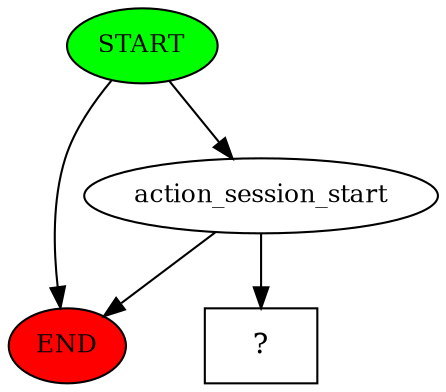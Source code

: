 digraph  {
0 [class="start active", fillcolor=green, fontsize=12, label=START, style=filled];
"-1" [class=end, fillcolor=red, fontsize=12, label=END, style=filled];
1 [class=active, fontsize=12, label=action_session_start];
3 [class="intent dashed active", label="  ?  ", shape=rect];
0 -> 1  [class=active, key=NONE, label=""];
0 -> "-1"  [class="", key=NONE, label=""];
1 -> "-1"  [class="", key=NONE, label=""];
1 -> 3  [class=active, key=NONE, label=""];
}
